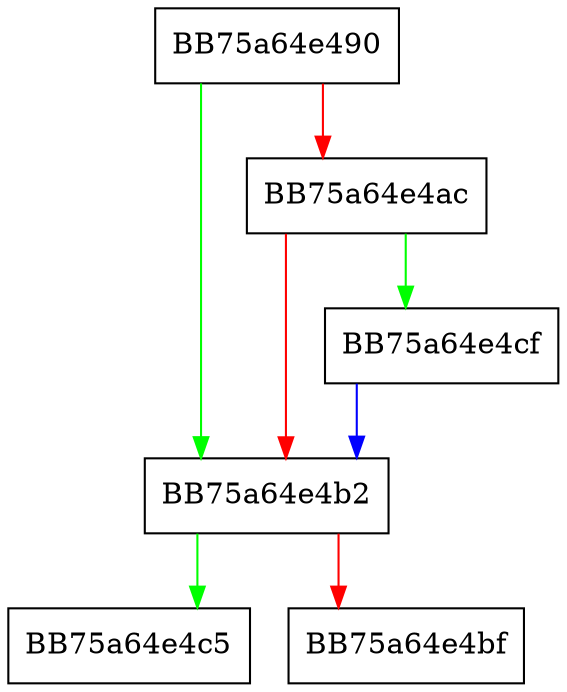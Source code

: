 digraph CloseFile {
  node [shape="box"];
  graph [splines=ortho];
  BB75a64e490 -> BB75a64e4b2 [color="green"];
  BB75a64e490 -> BB75a64e4ac [color="red"];
  BB75a64e4ac -> BB75a64e4cf [color="green"];
  BB75a64e4ac -> BB75a64e4b2 [color="red"];
  BB75a64e4b2 -> BB75a64e4c5 [color="green"];
  BB75a64e4b2 -> BB75a64e4bf [color="red"];
  BB75a64e4cf -> BB75a64e4b2 [color="blue"];
}
